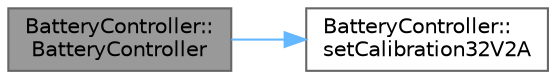 digraph "BatteryController::BatteryController"
{
 // LATEX_PDF_SIZE
  bgcolor="transparent";
  edge [fontname=Helvetica,fontsize=10,labelfontname=Helvetica,labelfontsize=10];
  node [fontname=Helvetica,fontsize=10,shape=box,height=0.2,width=0.4];
  rankdir="LR";
  Node1 [id="Node000001",label="BatteryController::\lBatteryController",height=0.2,width=0.4,color="gray40", fillcolor="grey60", style="filled", fontcolor="black",tooltip="Construct a new BatteryController object."];
  Node1 -> Node2 [id="edge1_Node000001_Node000002",color="steelblue1",style="solid",tooltip=" "];
  Node2 [id="Node000002",label="BatteryController::\lsetCalibration32V2A",height=0.2,width=0.4,color="grey40", fillcolor="white", style="filled",URL="$classBatteryController.html#a2af3e0526f5bf22a6d13d79567afac6b",tooltip="Set the calibration for 32V and 2A."];
}
